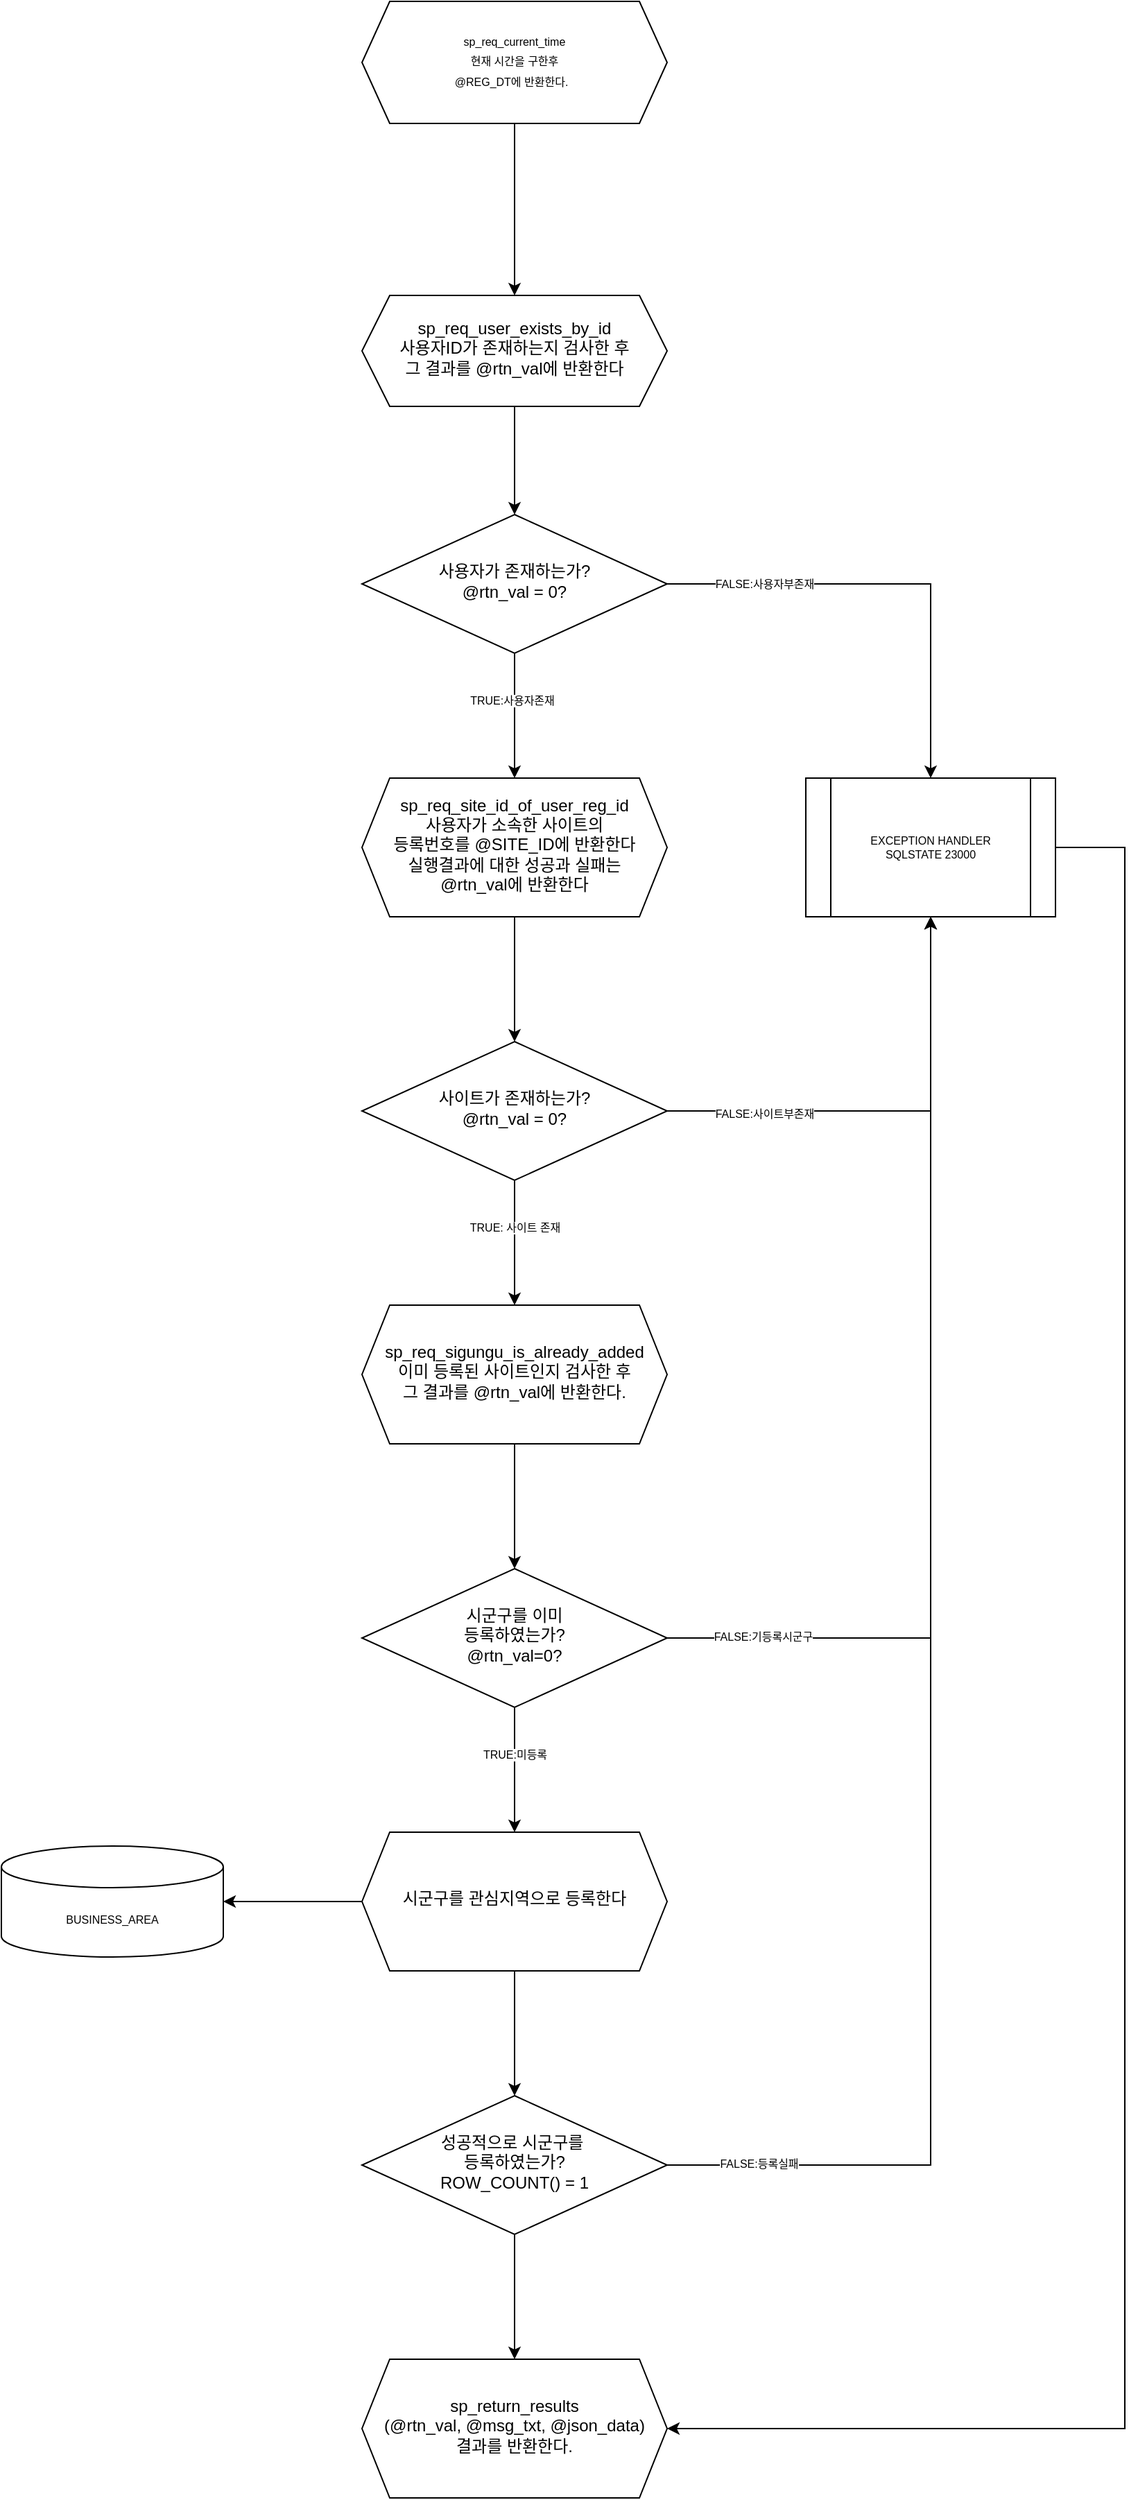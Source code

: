 <mxfile version="16.5.6" type="device"><diagram id="bBSNHSyns5B7564u4pym" name="Page-1"><mxGraphModel dx="2833" dy="3379" grid="1" gridSize="10" guides="1" tooltips="1" connect="1" arrows="1" fold="1" page="1" pageScale="1" pageWidth="827" pageHeight="1169" math="0" shadow="0"><root><mxCell id="0"/><mxCell id="1" parent="0"/><mxCell id="oMOvZgjtxlTCz-zowUhw-17" value="" style="edgeStyle=orthogonalEdgeStyle;rounded=0;orthogonalLoop=1;jettySize=auto;html=1;fontSize=8;" edge="1" parent="1" source="oMOvZgjtxlTCz-zowUhw-9" target="oMOvZgjtxlTCz-zowUhw-16"><mxGeometry relative="1" as="geometry"/></mxCell><mxCell id="oMOvZgjtxlTCz-zowUhw-9" value="&lt;font style=&quot;font-size: 8px&quot;&gt;sp_req_current_time&lt;br&gt;현재 시간을 구한후&lt;br&gt;@REG_DT에 반환한다.&amp;nbsp;&amp;nbsp;&lt;/font&gt;" style="shape=hexagon;perimeter=hexagonPerimeter2;whiteSpace=wrap;html=1;fixedSize=1;shadow=0;strokeWidth=1;spacing=6;spacingTop=-4;" vertex="1" parent="1"><mxGeometry x="-560" y="-1120" width="220" height="88" as="geometry"/></mxCell><mxCell id="oMOvZgjtxlTCz-zowUhw-19" value="" style="edgeStyle=orthogonalEdgeStyle;rounded=0;orthogonalLoop=1;jettySize=auto;html=1;fontSize=8;" edge="1" parent="1" source="oMOvZgjtxlTCz-zowUhw-16" target="oMOvZgjtxlTCz-zowUhw-18"><mxGeometry relative="1" as="geometry"/></mxCell><mxCell id="oMOvZgjtxlTCz-zowUhw-16" value="sp_req_user_exists_by_id&lt;br&gt;사용자ID가 존재하는지 검사한 후&lt;br&gt;그 결과를 @rtn_val에 반환한다" style="shape=hexagon;perimeter=hexagonPerimeter2;whiteSpace=wrap;html=1;fixedSize=1;shadow=0;strokeWidth=1;spacing=6;spacingTop=-4;" vertex="1" parent="1"><mxGeometry x="-560" y="-908" width="220" height="80" as="geometry"/></mxCell><mxCell id="oMOvZgjtxlTCz-zowUhw-21" value="" style="edgeStyle=orthogonalEdgeStyle;rounded=0;orthogonalLoop=1;jettySize=auto;html=1;fontSize=8;" edge="1" parent="1" source="oMOvZgjtxlTCz-zowUhw-18" target="oMOvZgjtxlTCz-zowUhw-20"><mxGeometry relative="1" as="geometry"/></mxCell><mxCell id="oMOvZgjtxlTCz-zowUhw-22" value="TRUE:사용자존재" style="edgeLabel;html=1;align=center;verticalAlign=middle;resizable=0;points=[];fontSize=8;" vertex="1" connectable="0" parent="oMOvZgjtxlTCz-zowUhw-21"><mxGeometry x="-0.244" y="-2" relative="1" as="geometry"><mxPoint as="offset"/></mxGeometry></mxCell><mxCell id="oMOvZgjtxlTCz-zowUhw-45" style="edgeStyle=orthogonalEdgeStyle;rounded=0;orthogonalLoop=1;jettySize=auto;html=1;exitX=1;exitY=0.5;exitDx=0;exitDy=0;entryX=0.5;entryY=0;entryDx=0;entryDy=0;fontSize=8;" edge="1" parent="1" source="oMOvZgjtxlTCz-zowUhw-18" target="oMOvZgjtxlTCz-zowUhw-44"><mxGeometry relative="1" as="geometry"/></mxCell><mxCell id="oMOvZgjtxlTCz-zowUhw-46" value="FALSE:사용자부존재" style="edgeLabel;html=1;align=center;verticalAlign=middle;resizable=0;points=[];fontSize=8;" vertex="1" connectable="0" parent="oMOvZgjtxlTCz-zowUhw-45"><mxGeometry x="-0.733" y="-1" relative="1" as="geometry"><mxPoint x="26" y="-1" as="offset"/></mxGeometry></mxCell><mxCell id="oMOvZgjtxlTCz-zowUhw-18" value="사용자가 존재하는가?&lt;br&gt;@rtn_val = 0?" style="rhombus;whiteSpace=wrap;html=1;shadow=0;strokeWidth=1;spacing=6;spacingTop=-4;" vertex="1" parent="1"><mxGeometry x="-560" y="-750" width="220" height="100" as="geometry"/></mxCell><mxCell id="oMOvZgjtxlTCz-zowUhw-26" value="" style="edgeStyle=orthogonalEdgeStyle;rounded=0;orthogonalLoop=1;jettySize=auto;html=1;fontSize=8;" edge="1" parent="1" source="oMOvZgjtxlTCz-zowUhw-20" target="oMOvZgjtxlTCz-zowUhw-25"><mxGeometry relative="1" as="geometry"/></mxCell><mxCell id="oMOvZgjtxlTCz-zowUhw-20" value="sp_req_site_id_of_user_reg_id&lt;br&gt;사용자가 소속한 사이트의&lt;br&gt;등록번호를&amp;nbsp;@SITE_ID에 반환한다&lt;br&gt;실행결과에 대한 성공과 실패는&lt;br&gt;@rtn_val에 반환한다" style="shape=hexagon;perimeter=hexagonPerimeter2;whiteSpace=wrap;html=1;fixedSize=1;shadow=0;strokeWidth=1;spacing=6;spacingTop=-4;" vertex="1" parent="1"><mxGeometry x="-560" y="-560" width="220" height="100" as="geometry"/></mxCell><mxCell id="oMOvZgjtxlTCz-zowUhw-31" value="" style="edgeStyle=orthogonalEdgeStyle;rounded=0;orthogonalLoop=1;jettySize=auto;html=1;fontSize=8;" edge="1" parent="1" source="oMOvZgjtxlTCz-zowUhw-25" target="oMOvZgjtxlTCz-zowUhw-29"><mxGeometry relative="1" as="geometry"/></mxCell><mxCell id="oMOvZgjtxlTCz-zowUhw-36" value="TRUE: 사이트 존재" style="edgeLabel;html=1;align=center;verticalAlign=middle;resizable=0;points=[];fontSize=8;" vertex="1" connectable="0" parent="oMOvZgjtxlTCz-zowUhw-31"><mxGeometry x="-0.244" relative="1" as="geometry"><mxPoint as="offset"/></mxGeometry></mxCell><mxCell id="oMOvZgjtxlTCz-zowUhw-47" style="edgeStyle=orthogonalEdgeStyle;rounded=0;orthogonalLoop=1;jettySize=auto;html=1;exitX=1;exitY=0.5;exitDx=0;exitDy=0;entryX=0.5;entryY=1;entryDx=0;entryDy=0;fontSize=8;" edge="1" parent="1" source="oMOvZgjtxlTCz-zowUhw-25" target="oMOvZgjtxlTCz-zowUhw-44"><mxGeometry relative="1" as="geometry"/></mxCell><mxCell id="oMOvZgjtxlTCz-zowUhw-48" value="FALSE:사이트부존재" style="edgeLabel;html=1;align=center;verticalAlign=middle;resizable=0;points=[];fontSize=8;" vertex="1" connectable="0" parent="oMOvZgjtxlTCz-zowUhw-47"><mxGeometry x="-0.576" y="-2" relative="1" as="geometry"><mxPoint as="offset"/></mxGeometry></mxCell><mxCell id="oMOvZgjtxlTCz-zowUhw-25" value="사이트가 존재하는가?&lt;br&gt;@rtn_val = 0?" style="rhombus;whiteSpace=wrap;html=1;shadow=0;strokeWidth=1;spacing=6;spacingTop=-4;" vertex="1" parent="1"><mxGeometry x="-560" y="-370" width="220" height="100" as="geometry"/></mxCell><mxCell id="oMOvZgjtxlTCz-zowUhw-35" value="" style="edgeStyle=orthogonalEdgeStyle;rounded=0;orthogonalLoop=1;jettySize=auto;html=1;fontSize=8;" edge="1" parent="1" source="oMOvZgjtxlTCz-zowUhw-29" target="oMOvZgjtxlTCz-zowUhw-34"><mxGeometry relative="1" as="geometry"/></mxCell><mxCell id="oMOvZgjtxlTCz-zowUhw-29" value="sp_req_sigungu_is_already_added&lt;br&gt;이미 등록된 사이트인지 검사한 후&lt;br&gt;그 결과를 @rtn_val에 반환한다." style="shape=hexagon;perimeter=hexagonPerimeter2;whiteSpace=wrap;html=1;fixedSize=1;shadow=0;strokeWidth=1;spacing=6;spacingTop=-4;" vertex="1" parent="1"><mxGeometry x="-560" y="-180" width="220" height="100" as="geometry"/></mxCell><mxCell id="oMOvZgjtxlTCz-zowUhw-40" value="" style="edgeStyle=orthogonalEdgeStyle;rounded=0;orthogonalLoop=1;jettySize=auto;html=1;fontSize=8;" edge="1" parent="1" source="oMOvZgjtxlTCz-zowUhw-34" target="oMOvZgjtxlTCz-zowUhw-39"><mxGeometry relative="1" as="geometry"/></mxCell><mxCell id="oMOvZgjtxlTCz-zowUhw-41" value="TRUE:미등록" style="edgeLabel;html=1;align=center;verticalAlign=middle;resizable=0;points=[];fontSize=8;" vertex="1" connectable="0" parent="oMOvZgjtxlTCz-zowUhw-40"><mxGeometry x="-0.244" relative="1" as="geometry"><mxPoint as="offset"/></mxGeometry></mxCell><mxCell id="oMOvZgjtxlTCz-zowUhw-49" style="edgeStyle=orthogonalEdgeStyle;rounded=0;orthogonalLoop=1;jettySize=auto;html=1;exitX=1;exitY=0.5;exitDx=0;exitDy=0;entryX=0.5;entryY=1;entryDx=0;entryDy=0;fontSize=8;" edge="1" parent="1" source="oMOvZgjtxlTCz-zowUhw-34" target="oMOvZgjtxlTCz-zowUhw-44"><mxGeometry relative="1" as="geometry"/></mxCell><mxCell id="oMOvZgjtxlTCz-zowUhw-50" value="FALSE:기등록시군구" style="edgeLabel;html=1;align=center;verticalAlign=middle;resizable=0;points=[];fontSize=8;" vertex="1" connectable="0" parent="oMOvZgjtxlTCz-zowUhw-49"><mxGeometry x="-0.806" y="1" relative="1" as="geometry"><mxPoint as="offset"/></mxGeometry></mxCell><mxCell id="oMOvZgjtxlTCz-zowUhw-34" value="시군구를 이미 &lt;br&gt;등록하였는가?&lt;br&gt;@rtn_val=0?" style="rhombus;whiteSpace=wrap;html=1;shadow=0;strokeWidth=1;spacing=6;spacingTop=-4;" vertex="1" parent="1"><mxGeometry x="-560" y="10" width="220" height="100" as="geometry"/></mxCell><mxCell id="oMOvZgjtxlTCz-zowUhw-43" value="" style="edgeStyle=orthogonalEdgeStyle;rounded=0;orthogonalLoop=1;jettySize=auto;html=1;fontSize=8;" edge="1" parent="1" source="oMOvZgjtxlTCz-zowUhw-39" target="oMOvZgjtxlTCz-zowUhw-42"><mxGeometry relative="1" as="geometry"/></mxCell><mxCell id="oMOvZgjtxlTCz-zowUhw-54" value="" style="edgeStyle=orthogonalEdgeStyle;rounded=0;orthogonalLoop=1;jettySize=auto;html=1;fontSize=8;" edge="1" parent="1" source="oMOvZgjtxlTCz-zowUhw-39" target="oMOvZgjtxlTCz-zowUhw-53"><mxGeometry relative="1" as="geometry"/></mxCell><mxCell id="oMOvZgjtxlTCz-zowUhw-39" value="시군구를 관심지역으로 등록한다" style="shape=hexagon;perimeter=hexagonPerimeter2;whiteSpace=wrap;html=1;fixedSize=1;shadow=0;strokeWidth=1;spacing=6;spacingTop=-4;" vertex="1" parent="1"><mxGeometry x="-560" y="200" width="220" height="100" as="geometry"/></mxCell><mxCell id="oMOvZgjtxlTCz-zowUhw-42" value="&lt;span style=&quot;font-size: 8px&quot;&gt;BUSINESS_AREA&lt;/span&gt;" style="shape=cylinder3;whiteSpace=wrap;html=1;boundedLbl=1;backgroundOutline=1;size=15;fontSize=8;" vertex="1" parent="1"><mxGeometry x="-820" y="210" width="160" height="80" as="geometry"/></mxCell><mxCell id="oMOvZgjtxlTCz-zowUhw-61" style="edgeStyle=orthogonalEdgeStyle;rounded=0;orthogonalLoop=1;jettySize=auto;html=1;exitX=1;exitY=0.5;exitDx=0;exitDy=0;entryX=1;entryY=0.5;entryDx=0;entryDy=0;fontSize=8;" edge="1" parent="1" source="oMOvZgjtxlTCz-zowUhw-44" target="oMOvZgjtxlTCz-zowUhw-59"><mxGeometry relative="1" as="geometry"><Array as="points"><mxPoint x="-10" y="-510"/><mxPoint x="-10" y="630"/></Array></mxGeometry></mxCell><mxCell id="oMOvZgjtxlTCz-zowUhw-44" value="EXCEPTION HANDLER&lt;br&gt;SQLSTATE 23000" style="shape=process;whiteSpace=wrap;html=1;backgroundOutline=1;fontSize=8;" vertex="1" parent="1"><mxGeometry x="-240" y="-560" width="180" height="100" as="geometry"/></mxCell><mxCell id="oMOvZgjtxlTCz-zowUhw-55" style="edgeStyle=orthogonalEdgeStyle;rounded=0;orthogonalLoop=1;jettySize=auto;html=1;entryX=0.5;entryY=1;entryDx=0;entryDy=0;fontSize=8;" edge="1" parent="1" source="oMOvZgjtxlTCz-zowUhw-53" target="oMOvZgjtxlTCz-zowUhw-44"><mxGeometry relative="1" as="geometry"/></mxCell><mxCell id="oMOvZgjtxlTCz-zowUhw-56" value="FALSE:등록실패" style="edgeLabel;html=1;align=center;verticalAlign=middle;resizable=0;points=[];fontSize=8;" vertex="1" connectable="0" parent="oMOvZgjtxlTCz-zowUhw-55"><mxGeometry x="-0.879" y="1" relative="1" as="geometry"><mxPoint as="offset"/></mxGeometry></mxCell><mxCell id="oMOvZgjtxlTCz-zowUhw-60" value="" style="edgeStyle=orthogonalEdgeStyle;rounded=0;orthogonalLoop=1;jettySize=auto;html=1;fontSize=8;" edge="1" parent="1" source="oMOvZgjtxlTCz-zowUhw-53" target="oMOvZgjtxlTCz-zowUhw-59"><mxGeometry relative="1" as="geometry"/></mxCell><mxCell id="oMOvZgjtxlTCz-zowUhw-53" value="성공적으로 시군구를&amp;nbsp;&lt;br&gt;등록하였는가?&lt;br&gt;ROW_COUNT() = 1" style="rhombus;whiteSpace=wrap;html=1;shadow=0;strokeWidth=1;spacing=6;spacingTop=-4;" vertex="1" parent="1"><mxGeometry x="-560" y="390" width="220" height="100" as="geometry"/></mxCell><mxCell id="oMOvZgjtxlTCz-zowUhw-59" value="sp_return_results&lt;br&gt;(@rtn_val, @msg_txt, @json_data)&lt;br&gt;결과를 반환한다." style="shape=hexagon;perimeter=hexagonPerimeter2;whiteSpace=wrap;html=1;fixedSize=1;shadow=0;strokeWidth=1;spacing=6;spacingTop=-4;" vertex="1" parent="1"><mxGeometry x="-560" y="580" width="220" height="100" as="geometry"/></mxCell></root></mxGraphModel></diagram></mxfile>